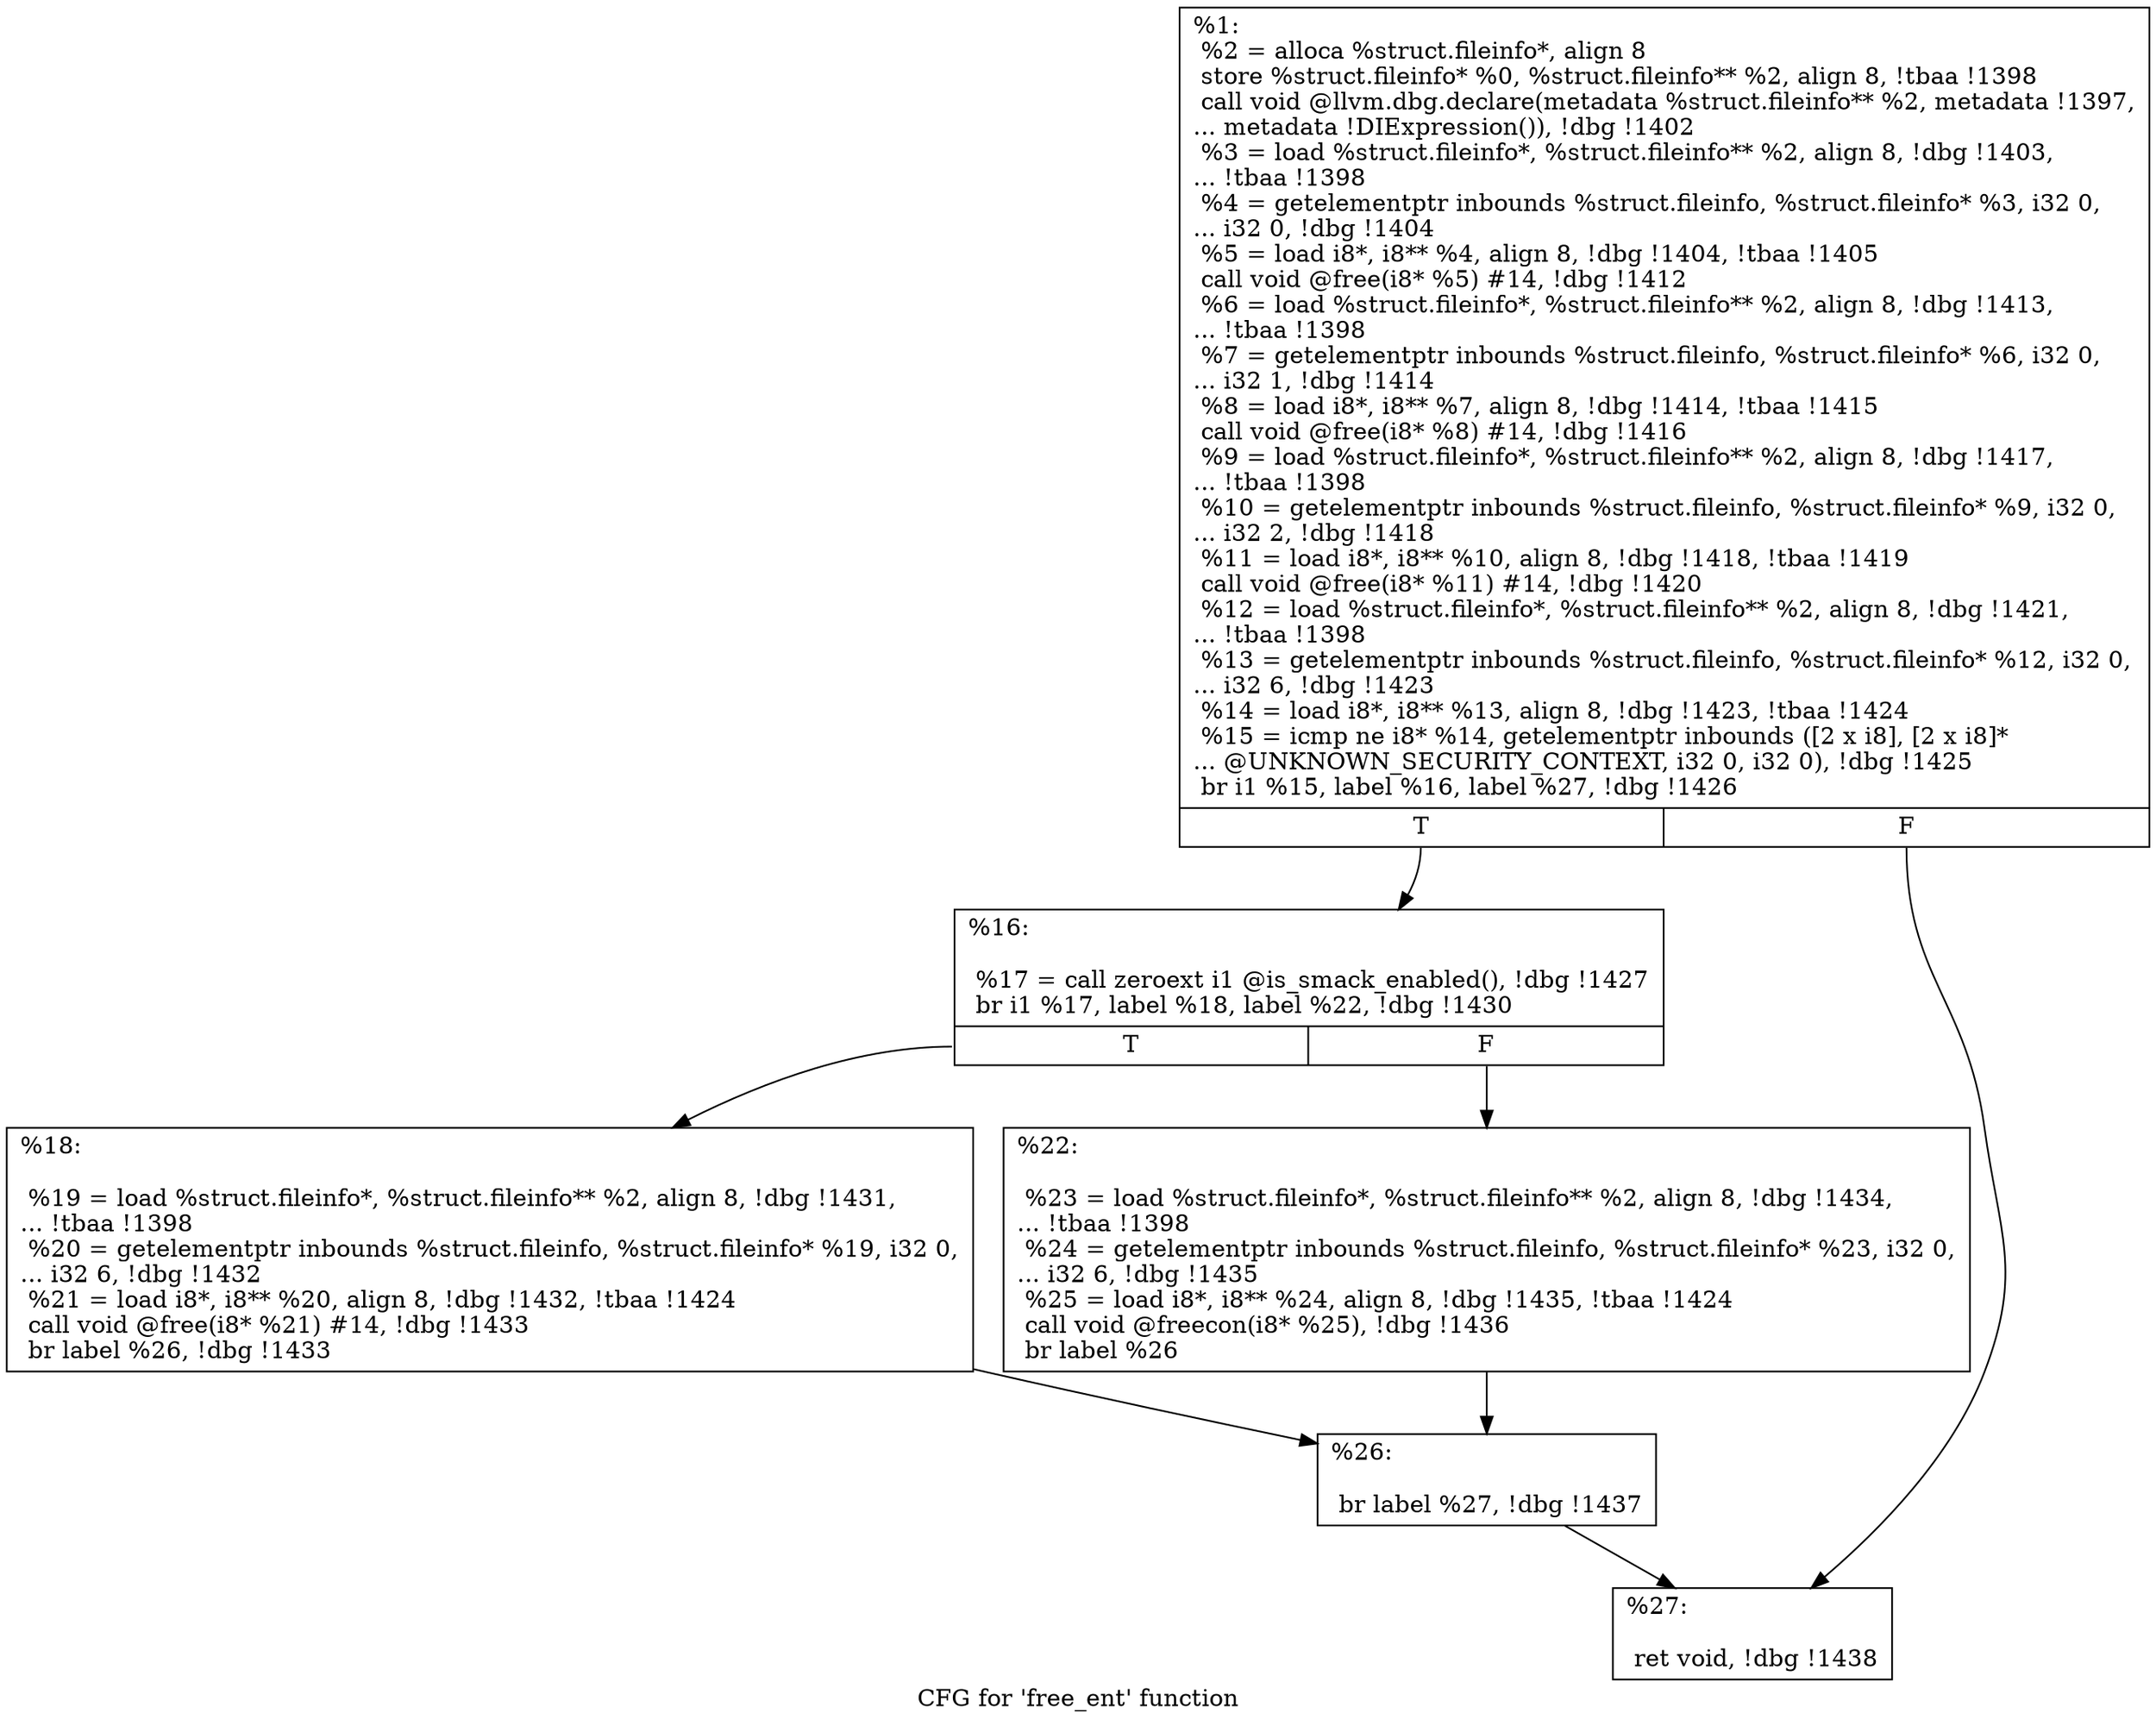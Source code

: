 digraph "CFG for 'free_ent' function" {
	label="CFG for 'free_ent' function";

	Node0x22d5240 [shape=record,label="{%1:\l  %2 = alloca %struct.fileinfo*, align 8\l  store %struct.fileinfo* %0, %struct.fileinfo** %2, align 8, !tbaa !1398\l  call void @llvm.dbg.declare(metadata %struct.fileinfo** %2, metadata !1397,\l... metadata !DIExpression()), !dbg !1402\l  %3 = load %struct.fileinfo*, %struct.fileinfo** %2, align 8, !dbg !1403,\l... !tbaa !1398\l  %4 = getelementptr inbounds %struct.fileinfo, %struct.fileinfo* %3, i32 0,\l... i32 0, !dbg !1404\l  %5 = load i8*, i8** %4, align 8, !dbg !1404, !tbaa !1405\l  call void @free(i8* %5) #14, !dbg !1412\l  %6 = load %struct.fileinfo*, %struct.fileinfo** %2, align 8, !dbg !1413,\l... !tbaa !1398\l  %7 = getelementptr inbounds %struct.fileinfo, %struct.fileinfo* %6, i32 0,\l... i32 1, !dbg !1414\l  %8 = load i8*, i8** %7, align 8, !dbg !1414, !tbaa !1415\l  call void @free(i8* %8) #14, !dbg !1416\l  %9 = load %struct.fileinfo*, %struct.fileinfo** %2, align 8, !dbg !1417,\l... !tbaa !1398\l  %10 = getelementptr inbounds %struct.fileinfo, %struct.fileinfo* %9, i32 0,\l... i32 2, !dbg !1418\l  %11 = load i8*, i8** %10, align 8, !dbg !1418, !tbaa !1419\l  call void @free(i8* %11) #14, !dbg !1420\l  %12 = load %struct.fileinfo*, %struct.fileinfo** %2, align 8, !dbg !1421,\l... !tbaa !1398\l  %13 = getelementptr inbounds %struct.fileinfo, %struct.fileinfo* %12, i32 0,\l... i32 6, !dbg !1423\l  %14 = load i8*, i8** %13, align 8, !dbg !1423, !tbaa !1424\l  %15 = icmp ne i8* %14, getelementptr inbounds ([2 x i8], [2 x i8]*\l... @UNKNOWN_SECURITY_CONTEXT, i32 0, i32 0), !dbg !1425\l  br i1 %15, label %16, label %27, !dbg !1426\l|{<s0>T|<s1>F}}"];
	Node0x22d5240:s0 -> Node0x22d8b60;
	Node0x22d5240:s1 -> Node0x22dabb0;
	Node0x22d8b60 [shape=record,label="{%16:\l\l  %17 = call zeroext i1 @is_smack_enabled(), !dbg !1427\l  br i1 %17, label %18, label %22, !dbg !1430\l|{<s0>T|<s1>F}}"];
	Node0x22d8b60:s0 -> Node0x22daac0;
	Node0x22d8b60:s1 -> Node0x22dab10;
	Node0x22daac0 [shape=record,label="{%18:\l\l  %19 = load %struct.fileinfo*, %struct.fileinfo** %2, align 8, !dbg !1431,\l... !tbaa !1398\l  %20 = getelementptr inbounds %struct.fileinfo, %struct.fileinfo* %19, i32 0,\l... i32 6, !dbg !1432\l  %21 = load i8*, i8** %20, align 8, !dbg !1432, !tbaa !1424\l  call void @free(i8* %21) #14, !dbg !1433\l  br label %26, !dbg !1433\l}"];
	Node0x22daac0 -> Node0x22dab60;
	Node0x22dab10 [shape=record,label="{%22:\l\l  %23 = load %struct.fileinfo*, %struct.fileinfo** %2, align 8, !dbg !1434,\l... !tbaa !1398\l  %24 = getelementptr inbounds %struct.fileinfo, %struct.fileinfo* %23, i32 0,\l... i32 6, !dbg !1435\l  %25 = load i8*, i8** %24, align 8, !dbg !1435, !tbaa !1424\l  call void @freecon(i8* %25), !dbg !1436\l  br label %26\l}"];
	Node0x22dab10 -> Node0x22dab60;
	Node0x22dab60 [shape=record,label="{%26:\l\l  br label %27, !dbg !1437\l}"];
	Node0x22dab60 -> Node0x22dabb0;
	Node0x22dabb0 [shape=record,label="{%27:\l\l  ret void, !dbg !1438\l}"];
}
